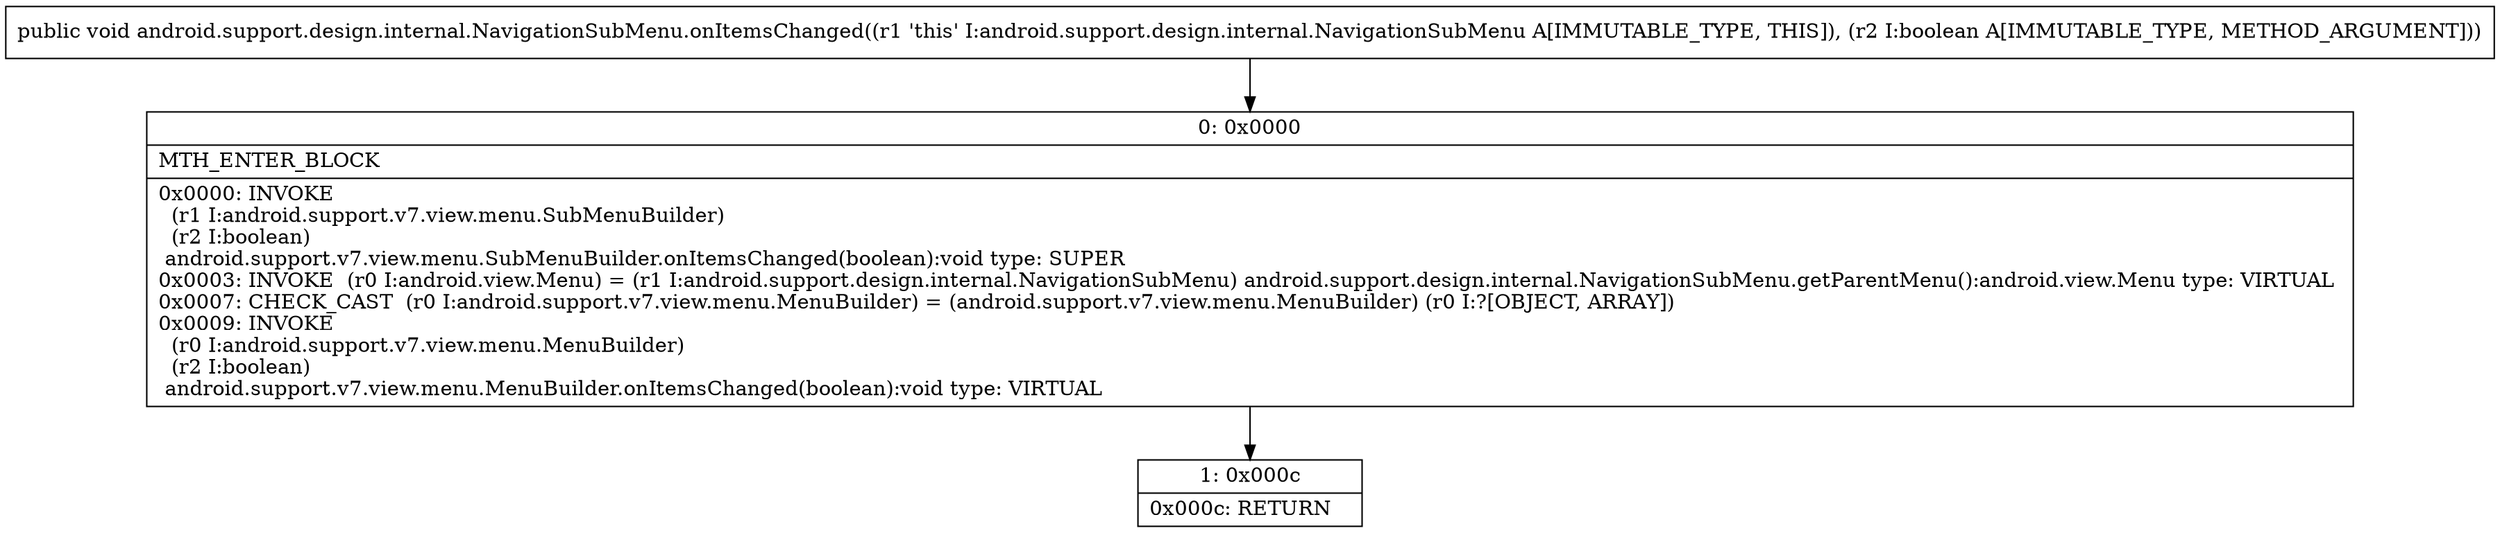 digraph "CFG forandroid.support.design.internal.NavigationSubMenu.onItemsChanged(Z)V" {
Node_0 [shape=record,label="{0\:\ 0x0000|MTH_ENTER_BLOCK\l|0x0000: INVOKE  \l  (r1 I:android.support.v7.view.menu.SubMenuBuilder)\l  (r2 I:boolean)\l android.support.v7.view.menu.SubMenuBuilder.onItemsChanged(boolean):void type: SUPER \l0x0003: INVOKE  (r0 I:android.view.Menu) = (r1 I:android.support.design.internal.NavigationSubMenu) android.support.design.internal.NavigationSubMenu.getParentMenu():android.view.Menu type: VIRTUAL \l0x0007: CHECK_CAST  (r0 I:android.support.v7.view.menu.MenuBuilder) = (android.support.v7.view.menu.MenuBuilder) (r0 I:?[OBJECT, ARRAY]) \l0x0009: INVOKE  \l  (r0 I:android.support.v7.view.menu.MenuBuilder)\l  (r2 I:boolean)\l android.support.v7.view.menu.MenuBuilder.onItemsChanged(boolean):void type: VIRTUAL \l}"];
Node_1 [shape=record,label="{1\:\ 0x000c|0x000c: RETURN   \l}"];
MethodNode[shape=record,label="{public void android.support.design.internal.NavigationSubMenu.onItemsChanged((r1 'this' I:android.support.design.internal.NavigationSubMenu A[IMMUTABLE_TYPE, THIS]), (r2 I:boolean A[IMMUTABLE_TYPE, METHOD_ARGUMENT])) }"];
MethodNode -> Node_0;
Node_0 -> Node_1;
}

